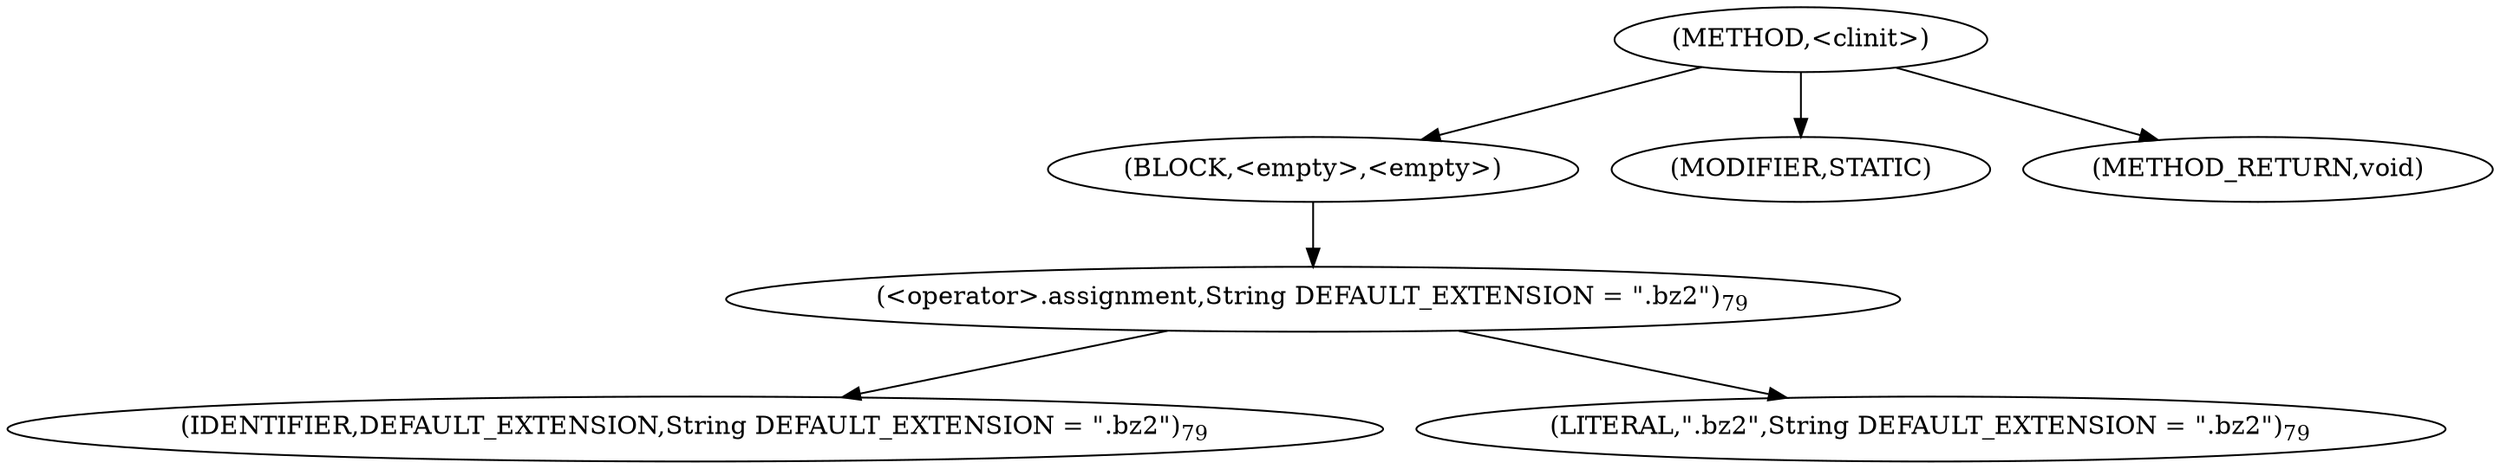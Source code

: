digraph "&lt;clinit&gt;" {  
"228" [label = <(METHOD,&lt;clinit&gt;)> ]
"229" [label = <(BLOCK,&lt;empty&gt;,&lt;empty&gt;)> ]
"230" [label = <(&lt;operator&gt;.assignment,String DEFAULT_EXTENSION = &quot;.bz2&quot;)<SUB>79</SUB>> ]
"231" [label = <(IDENTIFIER,DEFAULT_EXTENSION,String DEFAULT_EXTENSION = &quot;.bz2&quot;)<SUB>79</SUB>> ]
"232" [label = <(LITERAL,&quot;.bz2&quot;,String DEFAULT_EXTENSION = &quot;.bz2&quot;)<SUB>79</SUB>> ]
"233" [label = <(MODIFIER,STATIC)> ]
"234" [label = <(METHOD_RETURN,void)> ]
  "228" -> "229" 
  "228" -> "233" 
  "228" -> "234" 
  "229" -> "230" 
  "230" -> "231" 
  "230" -> "232" 
}
